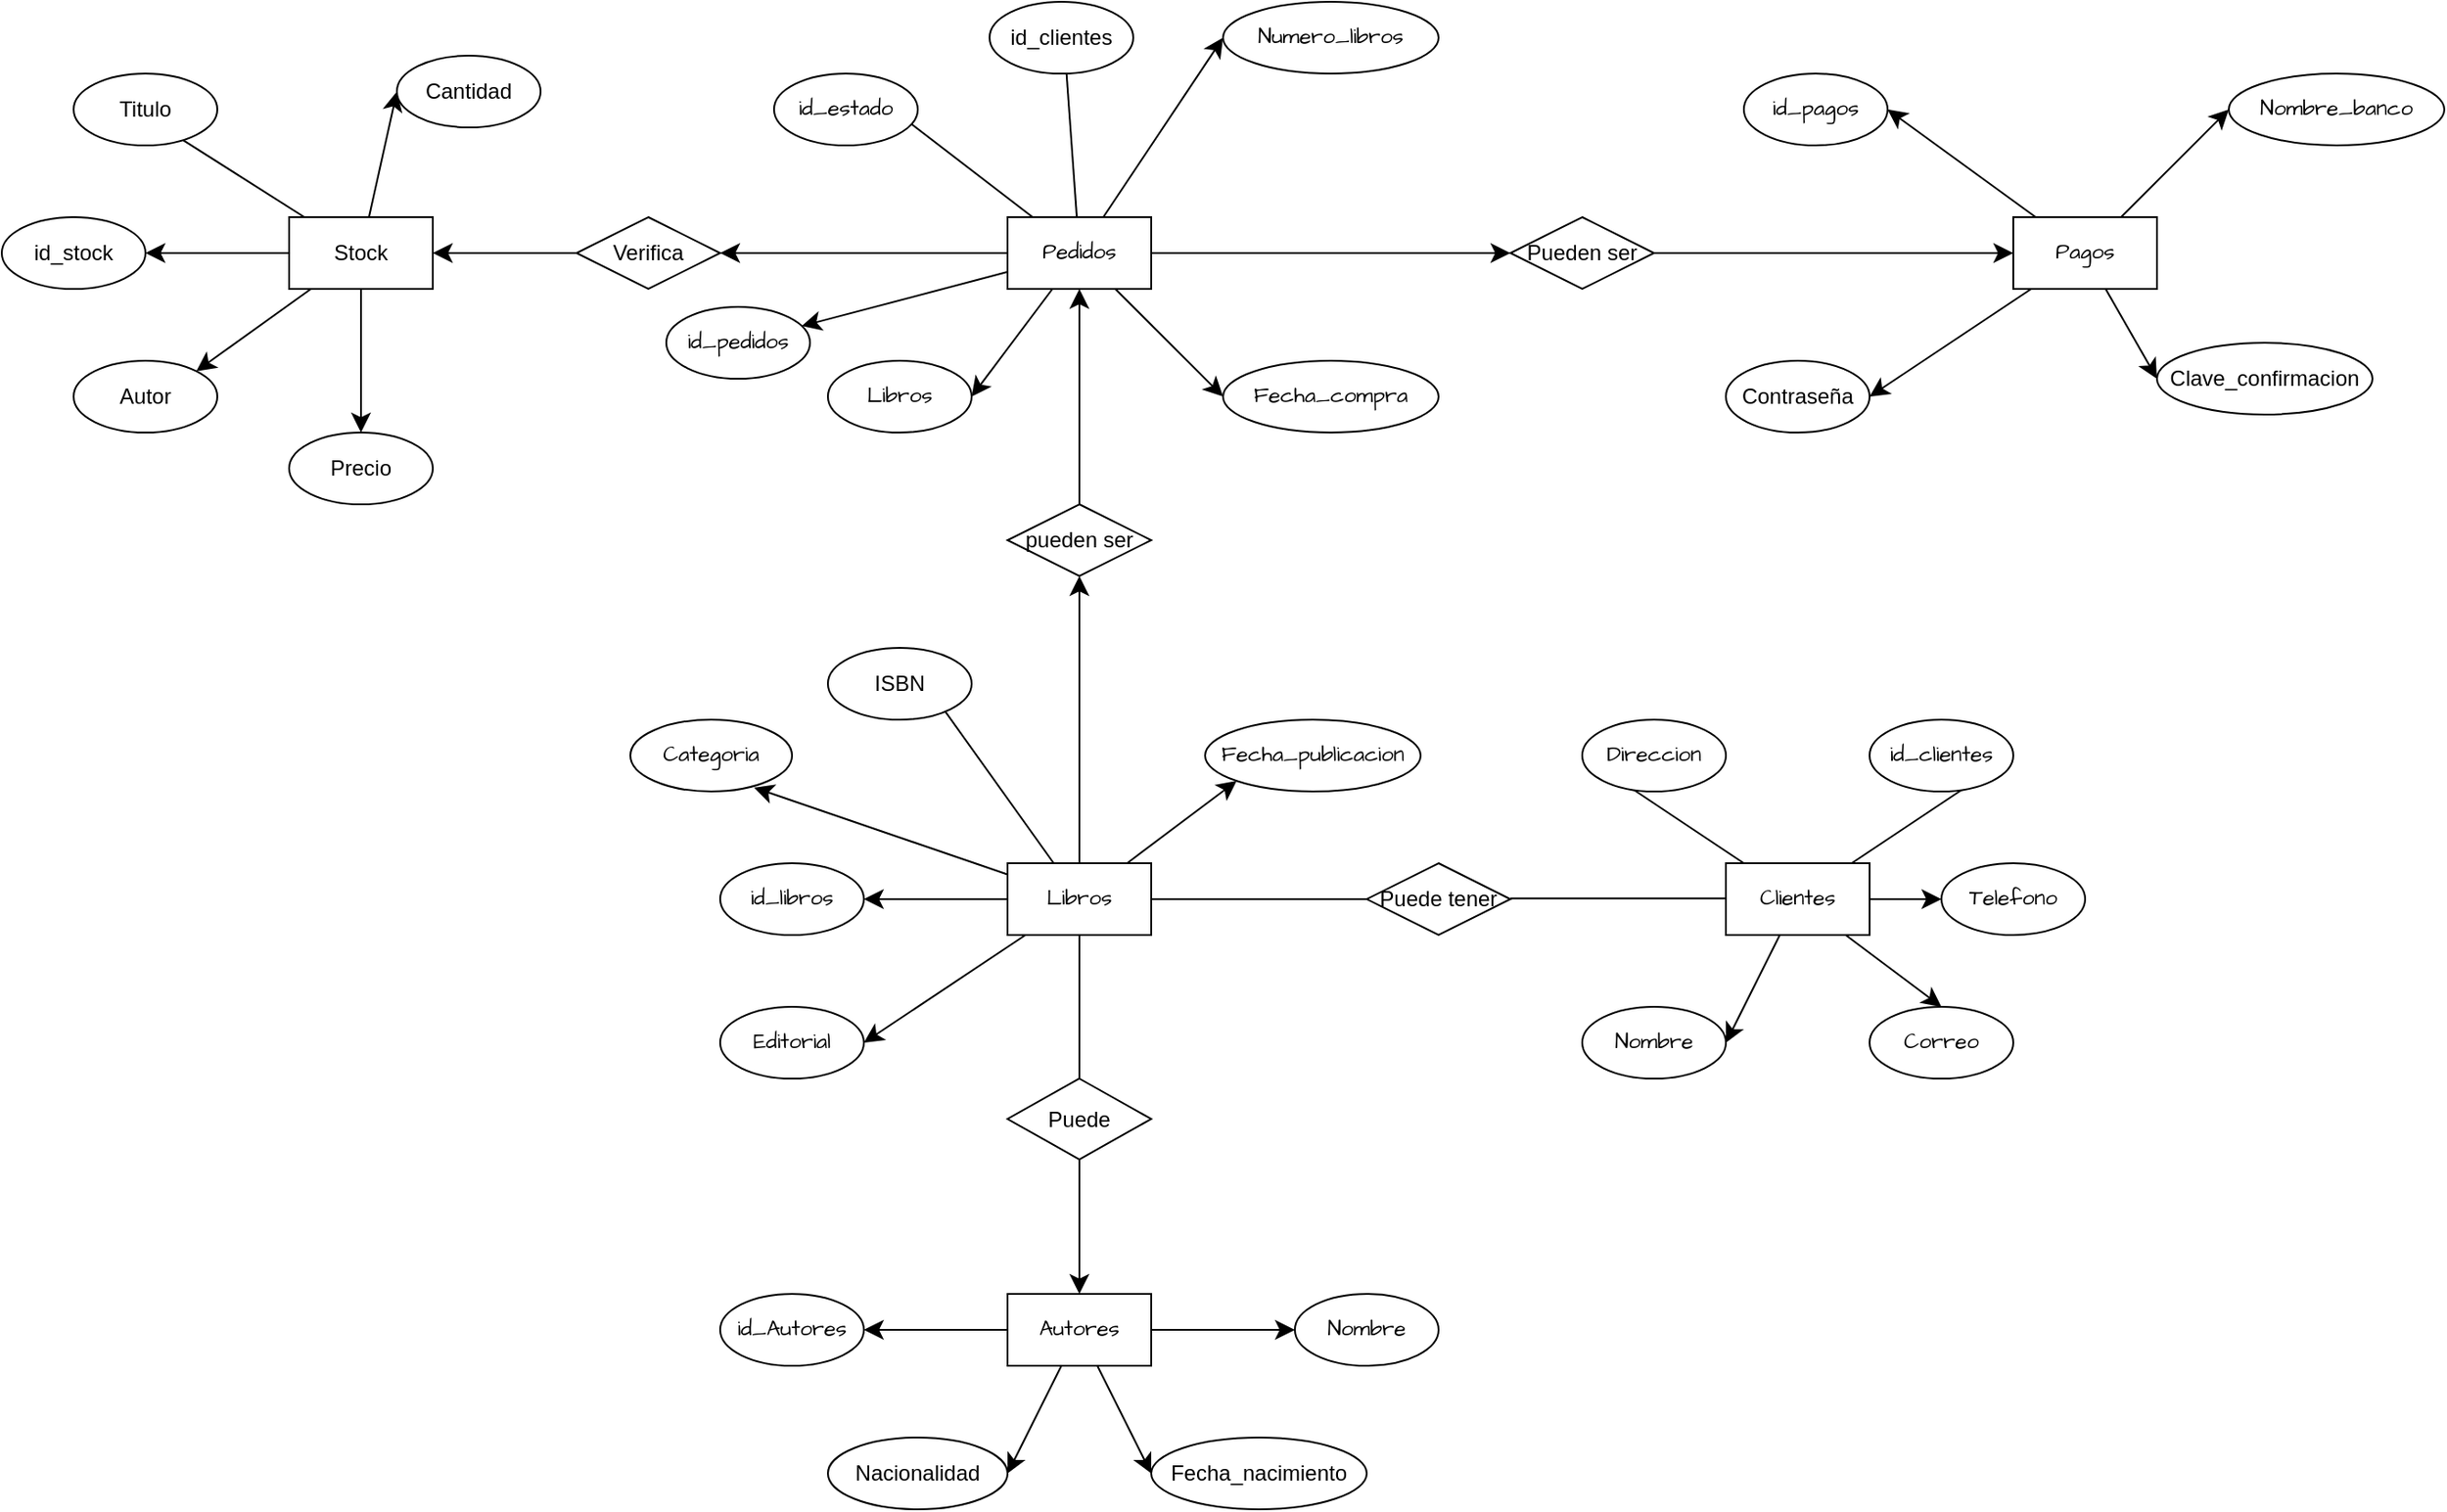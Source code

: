 <mxfile version="24.7.17">
  <diagram id="R2lEEEUBdFMjLlhIrx00" name="Page-1">
    <mxGraphModel dx="1760" dy="1220" grid="1" gridSize="10" guides="1" tooltips="1" connect="1" arrows="1" fold="1" page="1" pageScale="1" pageWidth="3300" pageHeight="4681" background="none" math="0" shadow="0" extFonts="Permanent Marker^https://fonts.googleapis.com/css?family=Permanent+Marker">
      <root>
        <mxCell id="0" />
        <mxCell id="1" parent="0" />
        <mxCell id="fEbTAa_KlXSDXyRXuHSg-139" style="edgeStyle=orthogonalEdgeStyle;rounded=0;orthogonalLoop=1;jettySize=auto;html=1;entryX=0.492;entryY=0.025;entryDx=0;entryDy=0;entryPerimeter=0;labelBackgroundColor=none;strokeColor=#23445D;fontColor=default;sketch=1;curveFitting=1;jiggle=2;" parent="1" edge="1">
          <mxGeometry relative="1" as="geometry">
            <mxPoint x="699.04" y="41.0" as="targetPoint" />
          </mxGeometry>
        </mxCell>
        <mxCell id="iGjOxAk3SYEQFEOu89HP-12" style="edgeStyle=none;curved=1;rounded=0;orthogonalLoop=1;jettySize=auto;html=1;entryX=0.765;entryY=0.946;entryDx=0;entryDy=0;fontSize=12;startSize=8;endSize=8;entryPerimeter=0;" parent="1" source="7U2q7JlC7PifkqVrksiV-1" target="7U2q7JlC7PifkqVrksiV-21" edge="1">
          <mxGeometry relative="1" as="geometry" />
        </mxCell>
        <mxCell id="iGjOxAk3SYEQFEOu89HP-13" style="edgeStyle=none;curved=1;rounded=0;orthogonalLoop=1;jettySize=auto;html=1;entryX=1;entryY=0.5;entryDx=0;entryDy=0;fontSize=12;startSize=8;endSize=8;" parent="1" source="7U2q7JlC7PifkqVrksiV-1" target="7U2q7JlC7PifkqVrksiV-16" edge="1">
          <mxGeometry relative="1" as="geometry" />
        </mxCell>
        <mxCell id="iGjOxAk3SYEQFEOu89HP-14" style="edgeStyle=none;curved=1;rounded=0;orthogonalLoop=1;jettySize=auto;html=1;entryX=1;entryY=0.5;entryDx=0;entryDy=0;fontSize=12;startSize=8;endSize=8;" parent="1" source="7U2q7JlC7PifkqVrksiV-1" target="7U2q7JlC7PifkqVrksiV-17" edge="1">
          <mxGeometry relative="1" as="geometry" />
        </mxCell>
        <mxCell id="iGjOxAk3SYEQFEOu89HP-15" style="edgeStyle=none;curved=1;rounded=0;orthogonalLoop=1;jettySize=auto;html=1;entryX=0;entryY=1;entryDx=0;entryDy=0;fontSize=12;startSize=8;endSize=8;" parent="1" source="7U2q7JlC7PifkqVrksiV-1" target="7U2q7JlC7PifkqVrksiV-20" edge="1">
          <mxGeometry relative="1" as="geometry" />
        </mxCell>
        <mxCell id="iGjOxAk3SYEQFEOu89HP-16" style="edgeStyle=none;curved=1;rounded=0;orthogonalLoop=1;jettySize=auto;html=1;entryX=0.5;entryY=0;entryDx=0;entryDy=0;fontSize=12;startSize=8;endSize=8;" parent="1" source="7U2q7JlC7PifkqVrksiV-1" target="iGjOxAk3SYEQFEOu89HP-1" edge="1">
          <mxGeometry relative="1" as="geometry" />
        </mxCell>
        <mxCell id="iGjOxAk3SYEQFEOu89HP-57" style="edgeStyle=none;curved=1;rounded=0;orthogonalLoop=1;jettySize=auto;html=1;entryX=0.5;entryY=1;entryDx=0;entryDy=0;fontSize=12;startSize=8;endSize=8;" parent="1" source="7U2q7JlC7PifkqVrksiV-1" target="iGjOxAk3SYEQFEOu89HP-55" edge="1">
          <mxGeometry relative="1" as="geometry">
            <Array as="points">
              <mxPoint x="680" y="650" />
            </Array>
          </mxGeometry>
        </mxCell>
        <mxCell id="7U2q7JlC7PifkqVrksiV-1" value="Libros" style="rounded=0;whiteSpace=wrap;html=1;hachureGap=4;fontFamily=Architects Daughter;fontSource=https%3A%2F%2Ffonts.googleapis.com%2Fcss%3Ffamily%3DArchitects%2BDaughter;" parent="1" vertex="1">
          <mxGeometry x="640" y="720" width="80" height="40" as="geometry" />
        </mxCell>
        <mxCell id="7U2q7JlC7PifkqVrksiV-16" value="id_libros" style="ellipse;whiteSpace=wrap;html=1;hachureGap=4;fontFamily=Architects Daughter;fontSource=https%3A%2F%2Ffonts.googleapis.com%2Fcss%3Ffamily%3DArchitects%2BDaughter;" parent="1" vertex="1">
          <mxGeometry x="480" y="720" width="80" height="40" as="geometry" />
        </mxCell>
        <mxCell id="7U2q7JlC7PifkqVrksiV-17" value="Editorial" style="ellipse;whiteSpace=wrap;html=1;hachureGap=4;fontFamily=Architects Daughter;fontSource=https%3A%2F%2Ffonts.googleapis.com%2Fcss%3Ffamily%3DArchitects%2BDaughter;" parent="1" vertex="1">
          <mxGeometry x="480" y="800" width="80" height="40" as="geometry" />
        </mxCell>
        <mxCell id="7U2q7JlC7PifkqVrksiV-20" value="Fecha_publicacion" style="ellipse;whiteSpace=wrap;html=1;hachureGap=4;fontFamily=Architects Daughter;fontSource=https%3A%2F%2Ffonts.googleapis.com%2Fcss%3Ffamily%3DArchitects%2BDaughter;" parent="1" vertex="1">
          <mxGeometry x="750" y="640" width="120" height="40" as="geometry" />
        </mxCell>
        <mxCell id="7U2q7JlC7PifkqVrksiV-21" value="Categoria" style="ellipse;whiteSpace=wrap;html=1;hachureGap=4;fontFamily=Architects Daughter;fontSource=https%3A%2F%2Ffonts.googleapis.com%2Fcss%3Ffamily%3DArchitects%2BDaughter;" parent="1" vertex="1">
          <mxGeometry x="430" y="640" width="90" height="40" as="geometry" />
        </mxCell>
        <mxCell id="iGjOxAk3SYEQFEOu89HP-7" style="edgeStyle=none;curved=1;rounded=0;orthogonalLoop=1;jettySize=auto;html=1;entryX=0;entryY=0.5;entryDx=0;entryDy=0;fontSize=12;startSize=8;endSize=8;" parent="1" source="7U2q7JlC7PifkqVrksiV-32" target="7U2q7JlC7PifkqVrksiV-36" edge="1">
          <mxGeometry relative="1" as="geometry" />
        </mxCell>
        <mxCell id="iGjOxAk3SYEQFEOu89HP-8" style="edgeStyle=none;curved=1;rounded=0;orthogonalLoop=1;jettySize=auto;html=1;entryX=0;entryY=0.5;entryDx=0;entryDy=0;fontSize=12;startSize=8;endSize=8;" parent="1" source="7U2q7JlC7PifkqVrksiV-32" target="7U2q7JlC7PifkqVrksiV-38" edge="1">
          <mxGeometry relative="1" as="geometry" />
        </mxCell>
        <mxCell id="iGjOxAk3SYEQFEOu89HP-9" style="edgeStyle=none;curved=1;rounded=0;orthogonalLoop=1;jettySize=auto;html=1;entryX=1;entryY=0.5;entryDx=0;entryDy=0;fontSize=12;startSize=8;endSize=8;" parent="1" source="7U2q7JlC7PifkqVrksiV-32" target="7U2q7JlC7PifkqVrksiV-34" edge="1">
          <mxGeometry relative="1" as="geometry" />
        </mxCell>
        <mxCell id="iGjOxAk3SYEQFEOu89HP-10" style="edgeStyle=none;curved=1;rounded=0;orthogonalLoop=1;jettySize=auto;html=1;entryX=0.5;entryY=0;entryDx=0;entryDy=0;fontSize=12;startSize=8;endSize=8;" parent="1" source="7U2q7JlC7PifkqVrksiV-32" target="7U2q7JlC7PifkqVrksiV-35" edge="1">
          <mxGeometry relative="1" as="geometry" />
        </mxCell>
        <mxCell id="iGjOxAk3SYEQFEOu89HP-11" style="edgeStyle=none;curved=1;rounded=0;orthogonalLoop=1;jettySize=auto;html=1;entryX=1;entryY=0.5;entryDx=0;entryDy=0;fontSize=12;startSize=8;endSize=8;" parent="1" source="7U2q7JlC7PifkqVrksiV-32" target="7U2q7JlC7PifkqVrksiV-33" edge="1">
          <mxGeometry relative="1" as="geometry" />
        </mxCell>
        <mxCell id="7U2q7JlC7PifkqVrksiV-32" value="Clientes" style="rounded=0;whiteSpace=wrap;html=1;hachureGap=4;fontFamily=Architects Daughter;fontSource=https%3A%2F%2Ffonts.googleapis.com%2Fcss%3Ffamily%3DArchitects%2BDaughter;" parent="1" vertex="1">
          <mxGeometry x="1040" y="720" width="80" height="40" as="geometry" />
        </mxCell>
        <mxCell id="7U2q7JlC7PifkqVrksiV-33" value="id_clientes" style="ellipse;whiteSpace=wrap;html=1;hachureGap=4;fontFamily=Architects Daughter;fontSource=https%3A%2F%2Ffonts.googleapis.com%2Fcss%3Ffamily%3DArchitects%2BDaughter;" parent="1" vertex="1">
          <mxGeometry x="1120" y="640" width="80" height="40" as="geometry" />
        </mxCell>
        <mxCell id="7U2q7JlC7PifkqVrksiV-34" value="Nombre" style="ellipse;whiteSpace=wrap;html=1;hachureGap=4;fontFamily=Architects Daughter;fontSource=https%3A%2F%2Ffonts.googleapis.com%2Fcss%3Ffamily%3DArchitects%2BDaughter;" parent="1" vertex="1">
          <mxGeometry x="960" y="800" width="80" height="40" as="geometry" />
        </mxCell>
        <mxCell id="7U2q7JlC7PifkqVrksiV-35" value="Correo" style="ellipse;whiteSpace=wrap;html=1;hachureGap=4;fontFamily=Architects Daughter;fontSource=https%3A%2F%2Ffonts.googleapis.com%2Fcss%3Ffamily%3DArchitects%2BDaughter;" parent="1" vertex="1">
          <mxGeometry x="1120" y="800" width="80" height="40" as="geometry" />
        </mxCell>
        <mxCell id="7U2q7JlC7PifkqVrksiV-36" value="Telefono" style="ellipse;whiteSpace=wrap;html=1;hachureGap=4;fontFamily=Architects Daughter;fontSource=https%3A%2F%2Ffonts.googleapis.com%2Fcss%3Ffamily%3DArchitects%2BDaughter;" parent="1" vertex="1">
          <mxGeometry x="1160" y="720" width="80" height="40" as="geometry" />
        </mxCell>
        <mxCell id="7U2q7JlC7PifkqVrksiV-38" value="Direccion" style="ellipse;whiteSpace=wrap;html=1;hachureGap=4;fontFamily=Architects Daughter;fontSource=https%3A%2F%2Ffonts.googleapis.com%2Fcss%3Ffamily%3DArchitects%2BDaughter;" parent="1" vertex="1">
          <mxGeometry x="960" y="640" width="80" height="40" as="geometry" />
        </mxCell>
        <mxCell id="iGjOxAk3SYEQFEOu89HP-17" style="edgeStyle=none;curved=1;rounded=0;orthogonalLoop=1;jettySize=auto;html=1;entryX=0;entryY=0.5;entryDx=0;entryDy=0;fontSize=12;startSize=8;endSize=8;" parent="1" source="7U2q7JlC7PifkqVrksiV-46" target="iGjOxAk3SYEQFEOu89HP-5" edge="1">
          <mxGeometry relative="1" as="geometry" />
        </mxCell>
        <mxCell id="iGjOxAk3SYEQFEOu89HP-18" style="edgeStyle=none;curved=1;rounded=0;orthogonalLoop=1;jettySize=auto;html=1;entryX=0;entryY=0.5;entryDx=0;entryDy=0;fontSize=12;startSize=8;endSize=8;" parent="1" source="7U2q7JlC7PifkqVrksiV-46" target="7U2q7JlC7PifkqVrksiV-52" edge="1">
          <mxGeometry relative="1" as="geometry">
            <mxPoint x="800.0" y="980.0" as="targetPoint" />
          </mxGeometry>
        </mxCell>
        <mxCell id="iGjOxAk3SYEQFEOu89HP-19" style="edgeStyle=none;curved=1;rounded=0;orthogonalLoop=1;jettySize=auto;html=1;entryX=1;entryY=0.5;entryDx=0;entryDy=0;fontSize=12;startSize=8;endSize=8;" parent="1" source="7U2q7JlC7PifkqVrksiV-46" target="iGjOxAk3SYEQFEOu89HP-4" edge="1">
          <mxGeometry relative="1" as="geometry" />
        </mxCell>
        <mxCell id="iGjOxAk3SYEQFEOu89HP-20" style="edgeStyle=none;curved=1;rounded=0;orthogonalLoop=1;jettySize=auto;html=1;fontSize=12;startSize=8;endSize=8;" parent="1" source="7U2q7JlC7PifkqVrksiV-46" target="7U2q7JlC7PifkqVrksiV-47" edge="1">
          <mxGeometry relative="1" as="geometry" />
        </mxCell>
        <mxCell id="7U2q7JlC7PifkqVrksiV-46" value="Autores" style="rounded=0;whiteSpace=wrap;html=1;hachureGap=4;fontFamily=Architects Daughter;fontSource=https%3A%2F%2Ffonts.googleapis.com%2Fcss%3Ffamily%3DArchitects%2BDaughter;" parent="1" vertex="1">
          <mxGeometry x="640" y="960" width="80" height="40" as="geometry" />
        </mxCell>
        <mxCell id="7U2q7JlC7PifkqVrksiV-47" value="id_Autores" style="ellipse;whiteSpace=wrap;html=1;hachureGap=4;fontFamily=Architects Daughter;fontSource=https%3A%2F%2Ffonts.googleapis.com%2Fcss%3Ffamily%3DArchitects%2BDaughter;" parent="1" vertex="1">
          <mxGeometry x="480" y="960" width="80" height="40" as="geometry" />
        </mxCell>
        <mxCell id="7U2q7JlC7PifkqVrksiV-52" value="Nombre" style="ellipse;whiteSpace=wrap;html=1;hachureGap=4;fontFamily=Architects Daughter;fontSource=https%3A%2F%2Ffonts.googleapis.com%2Fcss%3Ffamily%3DArchitects%2BDaughter;" parent="1" vertex="1">
          <mxGeometry x="800" y="960" width="80" height="40" as="geometry" />
        </mxCell>
        <mxCell id="iGjOxAk3SYEQFEOu89HP-24" style="edgeStyle=none;curved=1;rounded=0;orthogonalLoop=1;jettySize=auto;html=1;fontSize=12;startSize=8;endSize=8;" parent="1" source="7U2q7JlC7PifkqVrksiV-59" target="7U2q7JlC7PifkqVrksiV-60" edge="1">
          <mxGeometry relative="1" as="geometry" />
        </mxCell>
        <mxCell id="iGjOxAk3SYEQFEOu89HP-25" style="edgeStyle=none;curved=1;rounded=0;orthogonalLoop=1;jettySize=auto;html=1;entryX=0;entryY=0.5;entryDx=0;entryDy=0;fontSize=12;startSize=8;endSize=8;" parent="1" source="7U2q7JlC7PifkqVrksiV-59" target="7U2q7JlC7PifkqVrksiV-65" edge="1">
          <mxGeometry relative="1" as="geometry" />
        </mxCell>
        <mxCell id="iGjOxAk3SYEQFEOu89HP-26" style="edgeStyle=none;curved=1;rounded=0;orthogonalLoop=1;jettySize=auto;html=1;entryX=0;entryY=0.5;entryDx=0;entryDy=0;fontSize=12;startSize=8;endSize=8;" parent="1" source="7U2q7JlC7PifkqVrksiV-59" target="7U2q7JlC7PifkqVrksiV-63" edge="1">
          <mxGeometry relative="1" as="geometry" />
        </mxCell>
        <mxCell id="iGjOxAk3SYEQFEOu89HP-27" style="edgeStyle=none;curved=1;rounded=0;orthogonalLoop=1;jettySize=auto;html=1;entryX=1;entryY=0.5;entryDx=0;entryDy=0;fontSize=12;startSize=8;endSize=8;" parent="1" source="7U2q7JlC7PifkqVrksiV-59" target="7U2q7JlC7PifkqVrksiV-61" edge="1">
          <mxGeometry relative="1" as="geometry" />
        </mxCell>
        <mxCell id="iGjOxAk3SYEQFEOu89HP-28" style="edgeStyle=none;curved=1;rounded=0;orthogonalLoop=1;jettySize=auto;html=1;entryX=0.5;entryY=0;entryDx=0;entryDy=0;fontSize=12;startSize=8;endSize=8;" parent="1" source="7U2q7JlC7PifkqVrksiV-59" target="7U2q7JlC7PifkqVrksiV-62" edge="1">
          <mxGeometry relative="1" as="geometry" />
        </mxCell>
        <mxCell id="iGjOxAk3SYEQFEOu89HP-29" style="edgeStyle=none;curved=1;rounded=0;orthogonalLoop=1;jettySize=auto;html=1;entryX=0.5;entryY=0;entryDx=0;entryDy=0;fontSize=12;startSize=8;endSize=8;" parent="1" source="7U2q7JlC7PifkqVrksiV-59" target="iGjOxAk3SYEQFEOu89HP-23" edge="1">
          <mxGeometry relative="1" as="geometry" />
        </mxCell>
        <mxCell id="iGjOxAk3SYEQFEOu89HP-64" style="edgeStyle=none;curved=1;rounded=0;orthogonalLoop=1;jettySize=auto;html=1;entryX=0;entryY=0.5;entryDx=0;entryDy=0;fontSize=12;startSize=8;endSize=8;" parent="1" source="7U2q7JlC7PifkqVrksiV-59" target="iGjOxAk3SYEQFEOu89HP-63" edge="1">
          <mxGeometry relative="1" as="geometry" />
        </mxCell>
        <mxCell id="iGjOxAk3SYEQFEOu89HP-69" style="edgeStyle=none;curved=1;rounded=0;orthogonalLoop=1;jettySize=auto;html=1;entryX=1;entryY=0.5;entryDx=0;entryDy=0;fontSize=12;startSize=8;endSize=8;" parent="1" source="7U2q7JlC7PifkqVrksiV-59" target="iGjOxAk3SYEQFEOu89HP-68" edge="1">
          <mxGeometry relative="1" as="geometry" />
        </mxCell>
        <mxCell id="7U2q7JlC7PifkqVrksiV-59" value="Pedidos" style="rounded=0;whiteSpace=wrap;html=1;hachureGap=4;fontFamily=Architects Daughter;fontSource=https%3A%2F%2Ffonts.googleapis.com%2Fcss%3Ffamily%3DArchitects%2BDaughter;" parent="1" vertex="1">
          <mxGeometry x="640" y="360" width="80" height="40" as="geometry" />
        </mxCell>
        <mxCell id="7U2q7JlC7PifkqVrksiV-60" value="id_pedidos" style="ellipse;whiteSpace=wrap;html=1;hachureGap=4;fontFamily=Architects Daughter;fontSource=https%3A%2F%2Ffonts.googleapis.com%2Fcss%3Ffamily%3DArchitects%2BDaughter;" parent="1" vertex="1">
          <mxGeometry x="450" y="410" width="80" height="40" as="geometry" />
        </mxCell>
        <mxCell id="7U2q7JlC7PifkqVrksiV-61" value="Libros" style="ellipse;whiteSpace=wrap;html=1;hachureGap=4;fontFamily=Architects Daughter;fontSource=https%3A%2F%2Ffonts.googleapis.com%2Fcss%3Ffamily%3DArchitects%2BDaughter;" parent="1" vertex="1">
          <mxGeometry x="540" y="440" width="80" height="40" as="geometry" />
        </mxCell>
        <mxCell id="7U2q7JlC7PifkqVrksiV-62" value="id_estado" style="ellipse;whiteSpace=wrap;html=1;hachureGap=4;fontFamily=Architects Daughter;fontSource=https%3A%2F%2Ffonts.googleapis.com%2Fcss%3Ffamily%3DArchitects%2BDaughter;" parent="1" vertex="1">
          <mxGeometry x="510" y="280" width="80" height="40" as="geometry" />
        </mxCell>
        <mxCell id="7U2q7JlC7PifkqVrksiV-63" value="Fecha_compra" style="ellipse;whiteSpace=wrap;html=1;hachureGap=4;fontFamily=Architects Daughter;fontSource=https%3A%2F%2Ffonts.googleapis.com%2Fcss%3Ffamily%3DArchitects%2BDaughter;" parent="1" vertex="1">
          <mxGeometry x="760" y="440" width="120" height="40" as="geometry" />
        </mxCell>
        <mxCell id="7U2q7JlC7PifkqVrksiV-65" value="Numero_libros" style="ellipse;whiteSpace=wrap;html=1;hachureGap=4;fontFamily=Architects Daughter;fontSource=https%3A%2F%2Ffonts.googleapis.com%2Fcss%3Ffamily%3DArchitects%2BDaughter;" parent="1" vertex="1">
          <mxGeometry x="760" y="240" width="120" height="40" as="geometry" />
        </mxCell>
        <mxCell id="iGjOxAk3SYEQFEOu89HP-21" style="edgeStyle=none;curved=1;rounded=0;orthogonalLoop=1;jettySize=auto;html=1;entryX=1;entryY=0.5;entryDx=0;entryDy=0;fontSize=12;startSize=8;endSize=8;" parent="1" source="7U2q7JlC7PifkqVrksiV-71" target="7U2q7JlC7PifkqVrksiV-72" edge="1">
          <mxGeometry relative="1" as="geometry" />
        </mxCell>
        <mxCell id="iGjOxAk3SYEQFEOu89HP-22" style="edgeStyle=none;curved=1;rounded=0;orthogonalLoop=1;jettySize=auto;html=1;entryX=0;entryY=0.5;entryDx=0;entryDy=0;fontSize=12;startSize=8;endSize=8;" parent="1" source="7U2q7JlC7PifkqVrksiV-71" target="7U2q7JlC7PifkqVrksiV-76" edge="1">
          <mxGeometry relative="1" as="geometry" />
        </mxCell>
        <mxCell id="iGjOxAk3SYEQFEOu89HP-32" style="edgeStyle=none;curved=1;rounded=0;orthogonalLoop=1;jettySize=auto;html=1;entryX=0;entryY=0.5;entryDx=0;entryDy=0;fontSize=12;startSize=8;endSize=8;" parent="1" source="7U2q7JlC7PifkqVrksiV-71" target="iGjOxAk3SYEQFEOu89HP-31" edge="1">
          <mxGeometry relative="1" as="geometry" />
        </mxCell>
        <mxCell id="iGjOxAk3SYEQFEOu89HP-33" style="edgeStyle=none;curved=1;rounded=0;orthogonalLoop=1;jettySize=auto;html=1;entryX=1;entryY=0.5;entryDx=0;entryDy=0;fontSize=12;startSize=8;endSize=8;" parent="1" source="7U2q7JlC7PifkqVrksiV-71" target="iGjOxAk3SYEQFEOu89HP-30" edge="1">
          <mxGeometry relative="1" as="geometry" />
        </mxCell>
        <mxCell id="7U2q7JlC7PifkqVrksiV-71" value="Pagos" style="rounded=0;whiteSpace=wrap;html=1;hachureGap=4;fontFamily=Architects Daughter;fontSource=https%3A%2F%2Ffonts.googleapis.com%2Fcss%3Ffamily%3DArchitects%2BDaughter;" parent="1" vertex="1">
          <mxGeometry x="1200" y="360" width="80" height="40" as="geometry" />
        </mxCell>
        <mxCell id="7U2q7JlC7PifkqVrksiV-72" value="id_pagos" style="ellipse;whiteSpace=wrap;html=1;hachureGap=4;fontFamily=Architects Daughter;fontSource=https%3A%2F%2Ffonts.googleapis.com%2Fcss%3Ffamily%3DArchitects%2BDaughter;" parent="1" vertex="1">
          <mxGeometry x="1050" y="280" width="80" height="40" as="geometry" />
        </mxCell>
        <mxCell id="7U2q7JlC7PifkqVrksiV-76" value="Nombre_banco" style="ellipse;whiteSpace=wrap;html=1;hachureGap=4;fontFamily=Architects Daughter;fontSource=https%3A%2F%2Ffonts.googleapis.com%2Fcss%3Ffamily%3DArchitects%2BDaughter;" parent="1" vertex="1">
          <mxGeometry x="1320" y="280" width="120" height="40" as="geometry" />
        </mxCell>
        <mxCell id="iGjOxAk3SYEQFEOu89HP-1" value="ISBN" style="ellipse;whiteSpace=wrap;html=1;align=center;" parent="1" vertex="1">
          <mxGeometry x="540" y="600" width="80" height="40" as="geometry" />
        </mxCell>
        <mxCell id="iGjOxAk3SYEQFEOu89HP-4" value="Nacionalidad" style="ellipse;whiteSpace=wrap;html=1;align=center;" parent="1" vertex="1">
          <mxGeometry x="540" y="1040" width="100" height="40" as="geometry" />
        </mxCell>
        <mxCell id="iGjOxAk3SYEQFEOu89HP-5" value="Fecha_nacimiento" style="ellipse;whiteSpace=wrap;html=1;align=center;" parent="1" vertex="1">
          <mxGeometry x="720" y="1040" width="120" height="40" as="geometry" />
        </mxCell>
        <mxCell id="iGjOxAk3SYEQFEOu89HP-23" value="id_clientes" style="ellipse;whiteSpace=wrap;html=1;align=center;" parent="1" vertex="1">
          <mxGeometry x="630" y="240" width="80" height="40" as="geometry" />
        </mxCell>
        <mxCell id="iGjOxAk3SYEQFEOu89HP-30" value="Contraseña" style="ellipse;whiteSpace=wrap;html=1;align=center;" parent="1" vertex="1">
          <mxGeometry x="1040" y="440" width="80" height="40" as="geometry" />
        </mxCell>
        <mxCell id="iGjOxAk3SYEQFEOu89HP-31" value="Clave_confirmacion" style="ellipse;whiteSpace=wrap;html=1;align=center;" parent="1" vertex="1">
          <mxGeometry x="1280" y="430" width="120" height="40" as="geometry" />
        </mxCell>
        <mxCell id="iGjOxAk3SYEQFEOu89HP-36" value="" style="edgeStyle=none;curved=1;rounded=0;orthogonalLoop=1;jettySize=auto;html=1;fontSize=12;startSize=8;endSize=8;" parent="1" source="iGjOxAk3SYEQFEOu89HP-34" target="iGjOxAk3SYEQFEOu89HP-35" edge="1">
          <mxGeometry relative="1" as="geometry" />
        </mxCell>
        <mxCell id="iGjOxAk3SYEQFEOu89HP-39" style="edgeStyle=none;curved=1;rounded=0;orthogonalLoop=1;jettySize=auto;html=1;entryX=0;entryY=0.5;entryDx=0;entryDy=0;fontSize=12;startSize=8;endSize=8;" parent="1" source="iGjOxAk3SYEQFEOu89HP-34" target="iGjOxAk3SYEQFEOu89HP-38" edge="1">
          <mxGeometry relative="1" as="geometry" />
        </mxCell>
        <mxCell id="iGjOxAk3SYEQFEOu89HP-43" style="edgeStyle=none;curved=1;rounded=0;orthogonalLoop=1;jettySize=auto;html=1;entryX=1;entryY=0;entryDx=0;entryDy=0;fontSize=12;startSize=8;endSize=8;" parent="1" source="iGjOxAk3SYEQFEOu89HP-34" target="iGjOxAk3SYEQFEOu89HP-40" edge="1">
          <mxGeometry relative="1" as="geometry" />
        </mxCell>
        <mxCell id="iGjOxAk3SYEQFEOu89HP-44" style="edgeStyle=none;curved=1;rounded=0;orthogonalLoop=1;jettySize=auto;html=1;entryX=0;entryY=0;entryDx=0;entryDy=0;fontSize=12;startSize=8;endSize=8;" parent="1" source="iGjOxAk3SYEQFEOu89HP-34" target="iGjOxAk3SYEQFEOu89HP-41" edge="1">
          <mxGeometry relative="1" as="geometry" />
        </mxCell>
        <mxCell id="iGjOxAk3SYEQFEOu89HP-60" style="edgeStyle=none;curved=1;rounded=0;orthogonalLoop=1;jettySize=auto;html=1;entryX=0.5;entryY=0;entryDx=0;entryDy=0;fontSize=12;startSize=8;endSize=8;" parent="1" source="iGjOxAk3SYEQFEOu89HP-34" target="iGjOxAk3SYEQFEOu89HP-42" edge="1">
          <mxGeometry relative="1" as="geometry" />
        </mxCell>
        <mxCell id="iGjOxAk3SYEQFEOu89HP-34" value="Stock" style="whiteSpace=wrap;html=1;align=center;" parent="1" vertex="1">
          <mxGeometry x="240" y="360" width="80" height="40" as="geometry" />
        </mxCell>
        <mxCell id="iGjOxAk3SYEQFEOu89HP-35" value="id_stock" style="ellipse;whiteSpace=wrap;html=1;" parent="1" vertex="1">
          <mxGeometry x="80" y="360" width="80" height="40" as="geometry" />
        </mxCell>
        <mxCell id="iGjOxAk3SYEQFEOu89HP-38" value="Cantidad" style="ellipse;whiteSpace=wrap;html=1;align=center;" parent="1" vertex="1">
          <mxGeometry x="300" y="270" width="80" height="40" as="geometry" />
        </mxCell>
        <mxCell id="iGjOxAk3SYEQFEOu89HP-40" value="Autor" style="ellipse;whiteSpace=wrap;html=1;align=center;" parent="1" vertex="1">
          <mxGeometry x="120" y="440" width="80" height="40" as="geometry" />
        </mxCell>
        <mxCell id="iGjOxAk3SYEQFEOu89HP-41" value="Titulo" style="ellipse;whiteSpace=wrap;html=1;align=center;" parent="1" vertex="1">
          <mxGeometry x="120" y="280" width="80" height="40" as="geometry" />
        </mxCell>
        <mxCell id="iGjOxAk3SYEQFEOu89HP-42" value="Precio" style="ellipse;whiteSpace=wrap;html=1;align=center;" parent="1" vertex="1">
          <mxGeometry x="240" y="480" width="80" height="40" as="geometry" />
        </mxCell>
        <mxCell id="iGjOxAk3SYEQFEOu89HP-46" value="Puede tener" style="shape=rhombus;perimeter=rhombusPerimeter;whiteSpace=wrap;html=1;align=center;" parent="1" vertex="1">
          <mxGeometry x="840" y="720" width="80" height="40" as="geometry" />
        </mxCell>
        <mxCell id="iGjOxAk3SYEQFEOu89HP-49" value="" style="endArrow=none;html=1;rounded=0;fontSize=12;startSize=8;endSize=8;curved=1;exitX=1;exitY=0.5;exitDx=0;exitDy=0;" parent="1" source="7U2q7JlC7PifkqVrksiV-1" target="iGjOxAk3SYEQFEOu89HP-46" edge="1">
          <mxGeometry relative="1" as="geometry">
            <mxPoint x="770" y="770" as="sourcePoint" />
            <mxPoint x="930" y="770" as="targetPoint" />
          </mxGeometry>
        </mxCell>
        <mxCell id="iGjOxAk3SYEQFEOu89HP-50" value="" style="endArrow=none;html=1;rounded=0;fontSize=12;startSize=8;endSize=8;curved=1;exitX=1;exitY=0.5;exitDx=0;exitDy=0;" parent="1" edge="1">
          <mxGeometry relative="1" as="geometry">
            <mxPoint x="920" y="739.57" as="sourcePoint" />
            <mxPoint x="1040" y="739.57" as="targetPoint" />
          </mxGeometry>
        </mxCell>
        <mxCell id="iGjOxAk3SYEQFEOu89HP-54" style="edgeStyle=none;curved=1;rounded=0;orthogonalLoop=1;jettySize=auto;html=1;fontSize=12;startSize=8;endSize=8;" parent="1" source="iGjOxAk3SYEQFEOu89HP-51" target="7U2q7JlC7PifkqVrksiV-46" edge="1">
          <mxGeometry relative="1" as="geometry" />
        </mxCell>
        <mxCell id="iGjOxAk3SYEQFEOu89HP-51" value="Puede" style="shape=rhombus;perimeter=rhombusPerimeter;whiteSpace=wrap;html=1;align=center;" parent="1" vertex="1">
          <mxGeometry x="640" y="840" width="80" height="45" as="geometry" />
        </mxCell>
        <mxCell id="iGjOxAk3SYEQFEOu89HP-53" value="" style="endArrow=none;html=1;rounded=0;fontSize=12;startSize=8;endSize=8;curved=1;exitX=0.5;exitY=1;exitDx=0;exitDy=0;entryX=0.5;entryY=0;entryDx=0;entryDy=0;" parent="1" source="7U2q7JlC7PifkqVrksiV-1" target="iGjOxAk3SYEQFEOu89HP-51" edge="1">
          <mxGeometry relative="1" as="geometry">
            <mxPoint x="740" y="760" as="sourcePoint" />
            <mxPoint x="860" y="760" as="targetPoint" />
          </mxGeometry>
        </mxCell>
        <mxCell id="iGjOxAk3SYEQFEOu89HP-56" style="edgeStyle=none;curved=1;rounded=0;orthogonalLoop=1;jettySize=auto;html=1;fontSize=12;startSize=8;endSize=8;" parent="1" source="iGjOxAk3SYEQFEOu89HP-55" target="7U2q7JlC7PifkqVrksiV-59" edge="1">
          <mxGeometry relative="1" as="geometry" />
        </mxCell>
        <mxCell id="iGjOxAk3SYEQFEOu89HP-55" value="pueden ser" style="shape=rhombus;perimeter=rhombusPerimeter;whiteSpace=wrap;html=1;align=center;" parent="1" vertex="1">
          <mxGeometry x="640" y="520" width="80" height="40" as="geometry" />
        </mxCell>
        <mxCell id="iGjOxAk3SYEQFEOu89HP-65" style="edgeStyle=none;curved=1;rounded=0;orthogonalLoop=1;jettySize=auto;html=1;exitX=1;exitY=0.5;exitDx=0;exitDy=0;entryX=0;entryY=0.5;entryDx=0;entryDy=0;fontSize=12;startSize=8;endSize=8;" parent="1" source="iGjOxAk3SYEQFEOu89HP-63" target="7U2q7JlC7PifkqVrksiV-71" edge="1">
          <mxGeometry relative="1" as="geometry" />
        </mxCell>
        <mxCell id="iGjOxAk3SYEQFEOu89HP-63" value="Pueden ser" style="shape=rhombus;perimeter=rhombusPerimeter;whiteSpace=wrap;html=1;align=center;" parent="1" vertex="1">
          <mxGeometry x="920" y="360" width="80" height="40" as="geometry" />
        </mxCell>
        <mxCell id="iGjOxAk3SYEQFEOu89HP-70" style="edgeStyle=none;curved=1;rounded=0;orthogonalLoop=1;jettySize=auto;html=1;exitX=0;exitY=0.5;exitDx=0;exitDy=0;entryX=1;entryY=0.5;entryDx=0;entryDy=0;fontSize=12;startSize=8;endSize=8;" parent="1" source="iGjOxAk3SYEQFEOu89HP-68" target="iGjOxAk3SYEQFEOu89HP-34" edge="1">
          <mxGeometry relative="1" as="geometry" />
        </mxCell>
        <mxCell id="iGjOxAk3SYEQFEOu89HP-68" value="Verifica" style="shape=rhombus;perimeter=rhombusPerimeter;whiteSpace=wrap;html=1;align=center;" parent="1" vertex="1">
          <mxGeometry x="400" y="360" width="80" height="40" as="geometry" />
        </mxCell>
      </root>
    </mxGraphModel>
  </diagram>
</mxfile>
